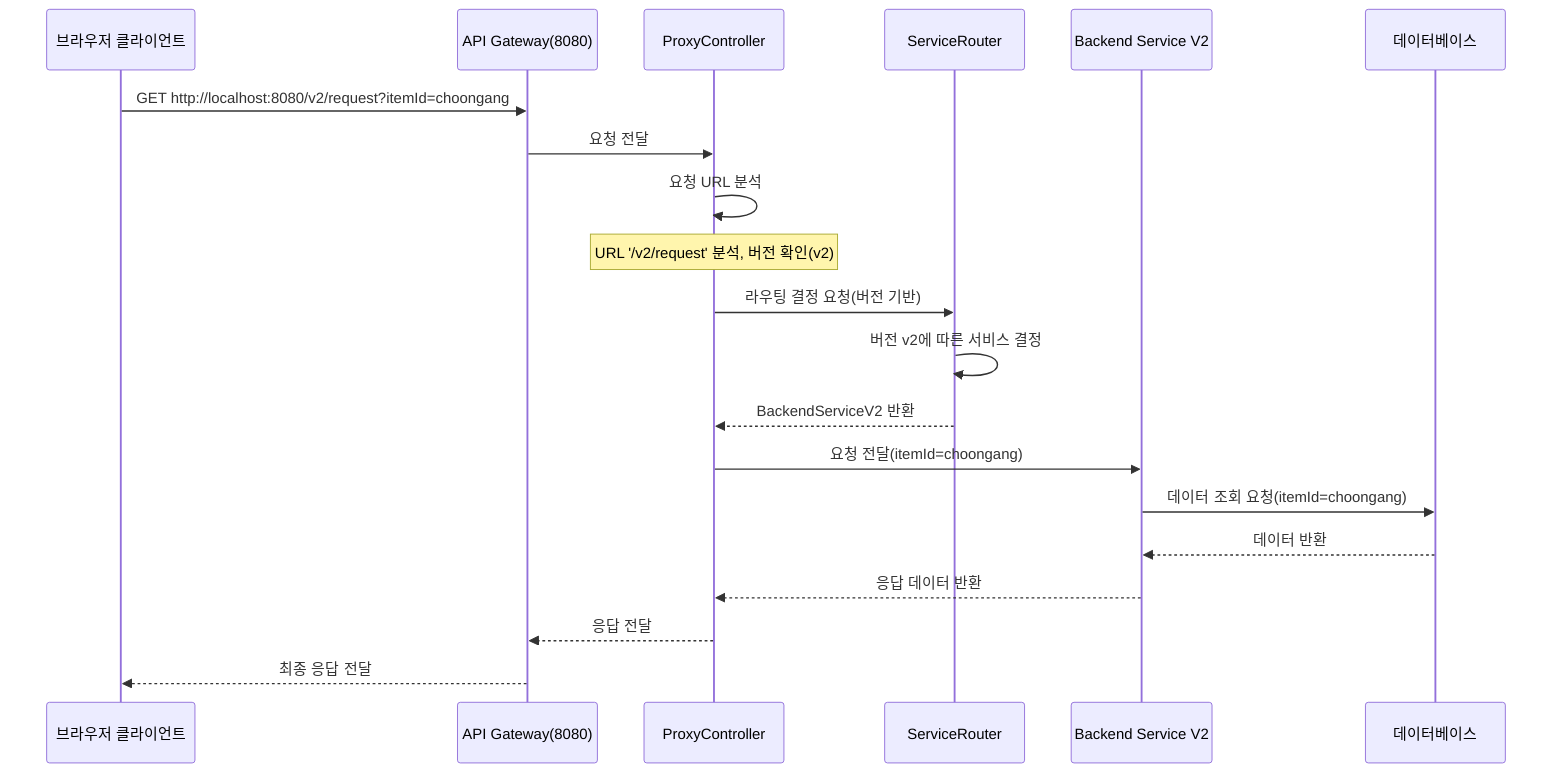 sequenceDiagram
    participant Client as 브라우저 클라이언트
    participant Gateway as API Gateway(8080)
    participant ProxyController as ProxyController
    participant ServiceRouter as ServiceRouter
    participant BackendServiceV2 as Backend Service V2
    participant Database as 데이터베이스
    
    Client->>Gateway: GET http://localhost:8080/v2/request?itemId=choongang
    Gateway->>ProxyController: 요청 전달
    ProxyController->>ProxyController: 요청 URL 분석
    Note over ProxyController: URL '/v2/request' 분석, 버전 확인(v2)
    ProxyController->>ServiceRouter: 라우팅 결정 요청(버전 기반)
    ServiceRouter->>ServiceRouter: 버전 v2에 따른 서비스 결정
    ServiceRouter-->>ProxyController: BackendServiceV2 반환
    ProxyController->>BackendServiceV2: 요청 전달(itemId=choongang)
    BackendServiceV2->>Database: 데이터 조회 요청(itemId=choongang)
    Database-->>BackendServiceV2: 데이터 반환
    BackendServiceV2-->>ProxyController: 응답 데이터 반환
    ProxyController-->>Gateway: 응답 전달
    Gateway-->>Client: 최종 응답 전달